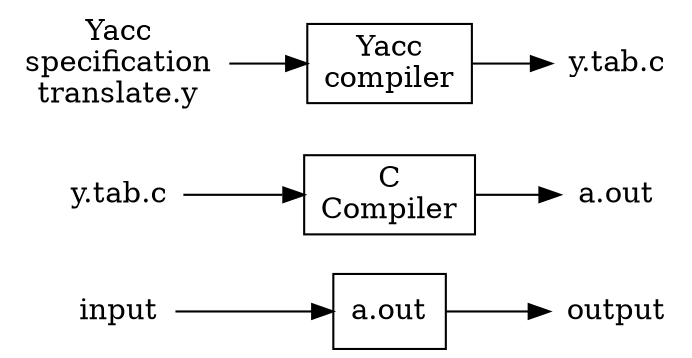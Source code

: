 digraph html { 
rankdir = LR; 


a3[shape=plaintext,label="input"]
b3[shape=record,label="a.out"]
c3[shape=plaintext,label="output"]

a2[shape=plaintext,label="y.tab.c"]
b2[shape=record,label="C\nCompiler"]
c2[shape=plaintext,label="a.out"]


a1[shape=plaintext,label="Yacc\nspecification\ntranslate.y"]
b1[shape=record,label="Yacc\ncompiler"]
c1[shape=plaintext,label="y.tab.c"]

{
a3->b3->c3
}

{
a2->b2->c2
}
{
a1->b1->c1
}

{rank = same; a3;a2;a1} 
{rank = same; b3;b2;b1} 
{rank = same; c3;c2;c1} 
} 
